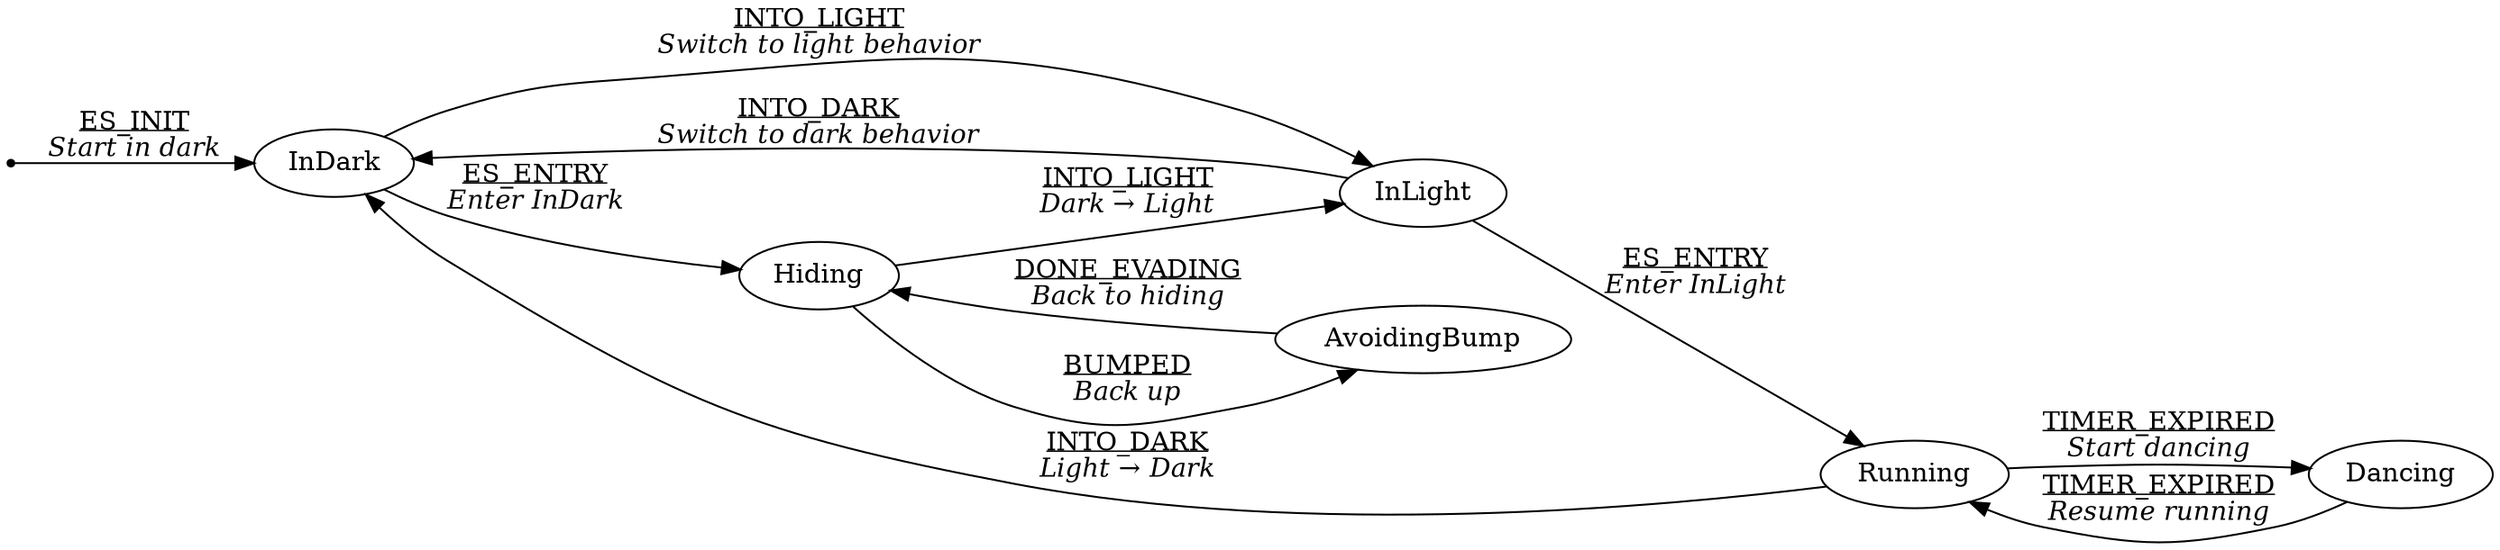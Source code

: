 digraph Roach_HSM {
    rankdir=LR;
    
    node [shape=ellipse];

    // Top-level states
    InDark; InLight;

    // Substates
    Hiding; AvoidingBump;
    Running; Dancing;

    // Initial state pointer
    init [shape=point];

    // Initial transition
    init -> InDark [label=<<u>ES_INIT</u><br/><i>Start in dark</i>>];

    // Top-level transitions
    InDark -> InLight [label=<<u>INTO_LIGHT</u><br/><i>Switch to light behavior</i>>];
    InLight -> InDark [label=<<u>INTO_DARK</u><br/><i>Switch to dark behavior</i>>];

    // InDark substates
    InDark -> Hiding [label=<<u>ES_ENTRY</u><br/><i>Enter InDark</i>>];
    Hiding -> AvoidingBump [label=<<u>BUMPED</u><br/><i>Back up</i>>];
    AvoidingBump -> Hiding [label=<<u>DONE_EVADING</u><br/><i>Back to hiding</i>>];

    // InLight substates
    InLight -> Running [label=<<u>ES_ENTRY</u><br/><i>Enter InLight</i>>];
    Running -> Dancing [label=<<u>TIMER_EXPIRED</u><br/><i>Start dancing</i>>];
    Dancing -> Running [label=<<u>TIMER_EXPIRED</u><br/><i>Resume running</i>>];

    // Optional: exit transitions
    Hiding -> InLight [label=<<u>INTO_LIGHT</u><br/><i>Dark → Light</i>>];
    Running -> InDark [label=<<u>INTO_DARK</u><br/><i>Light → Dark</i>>];
}
